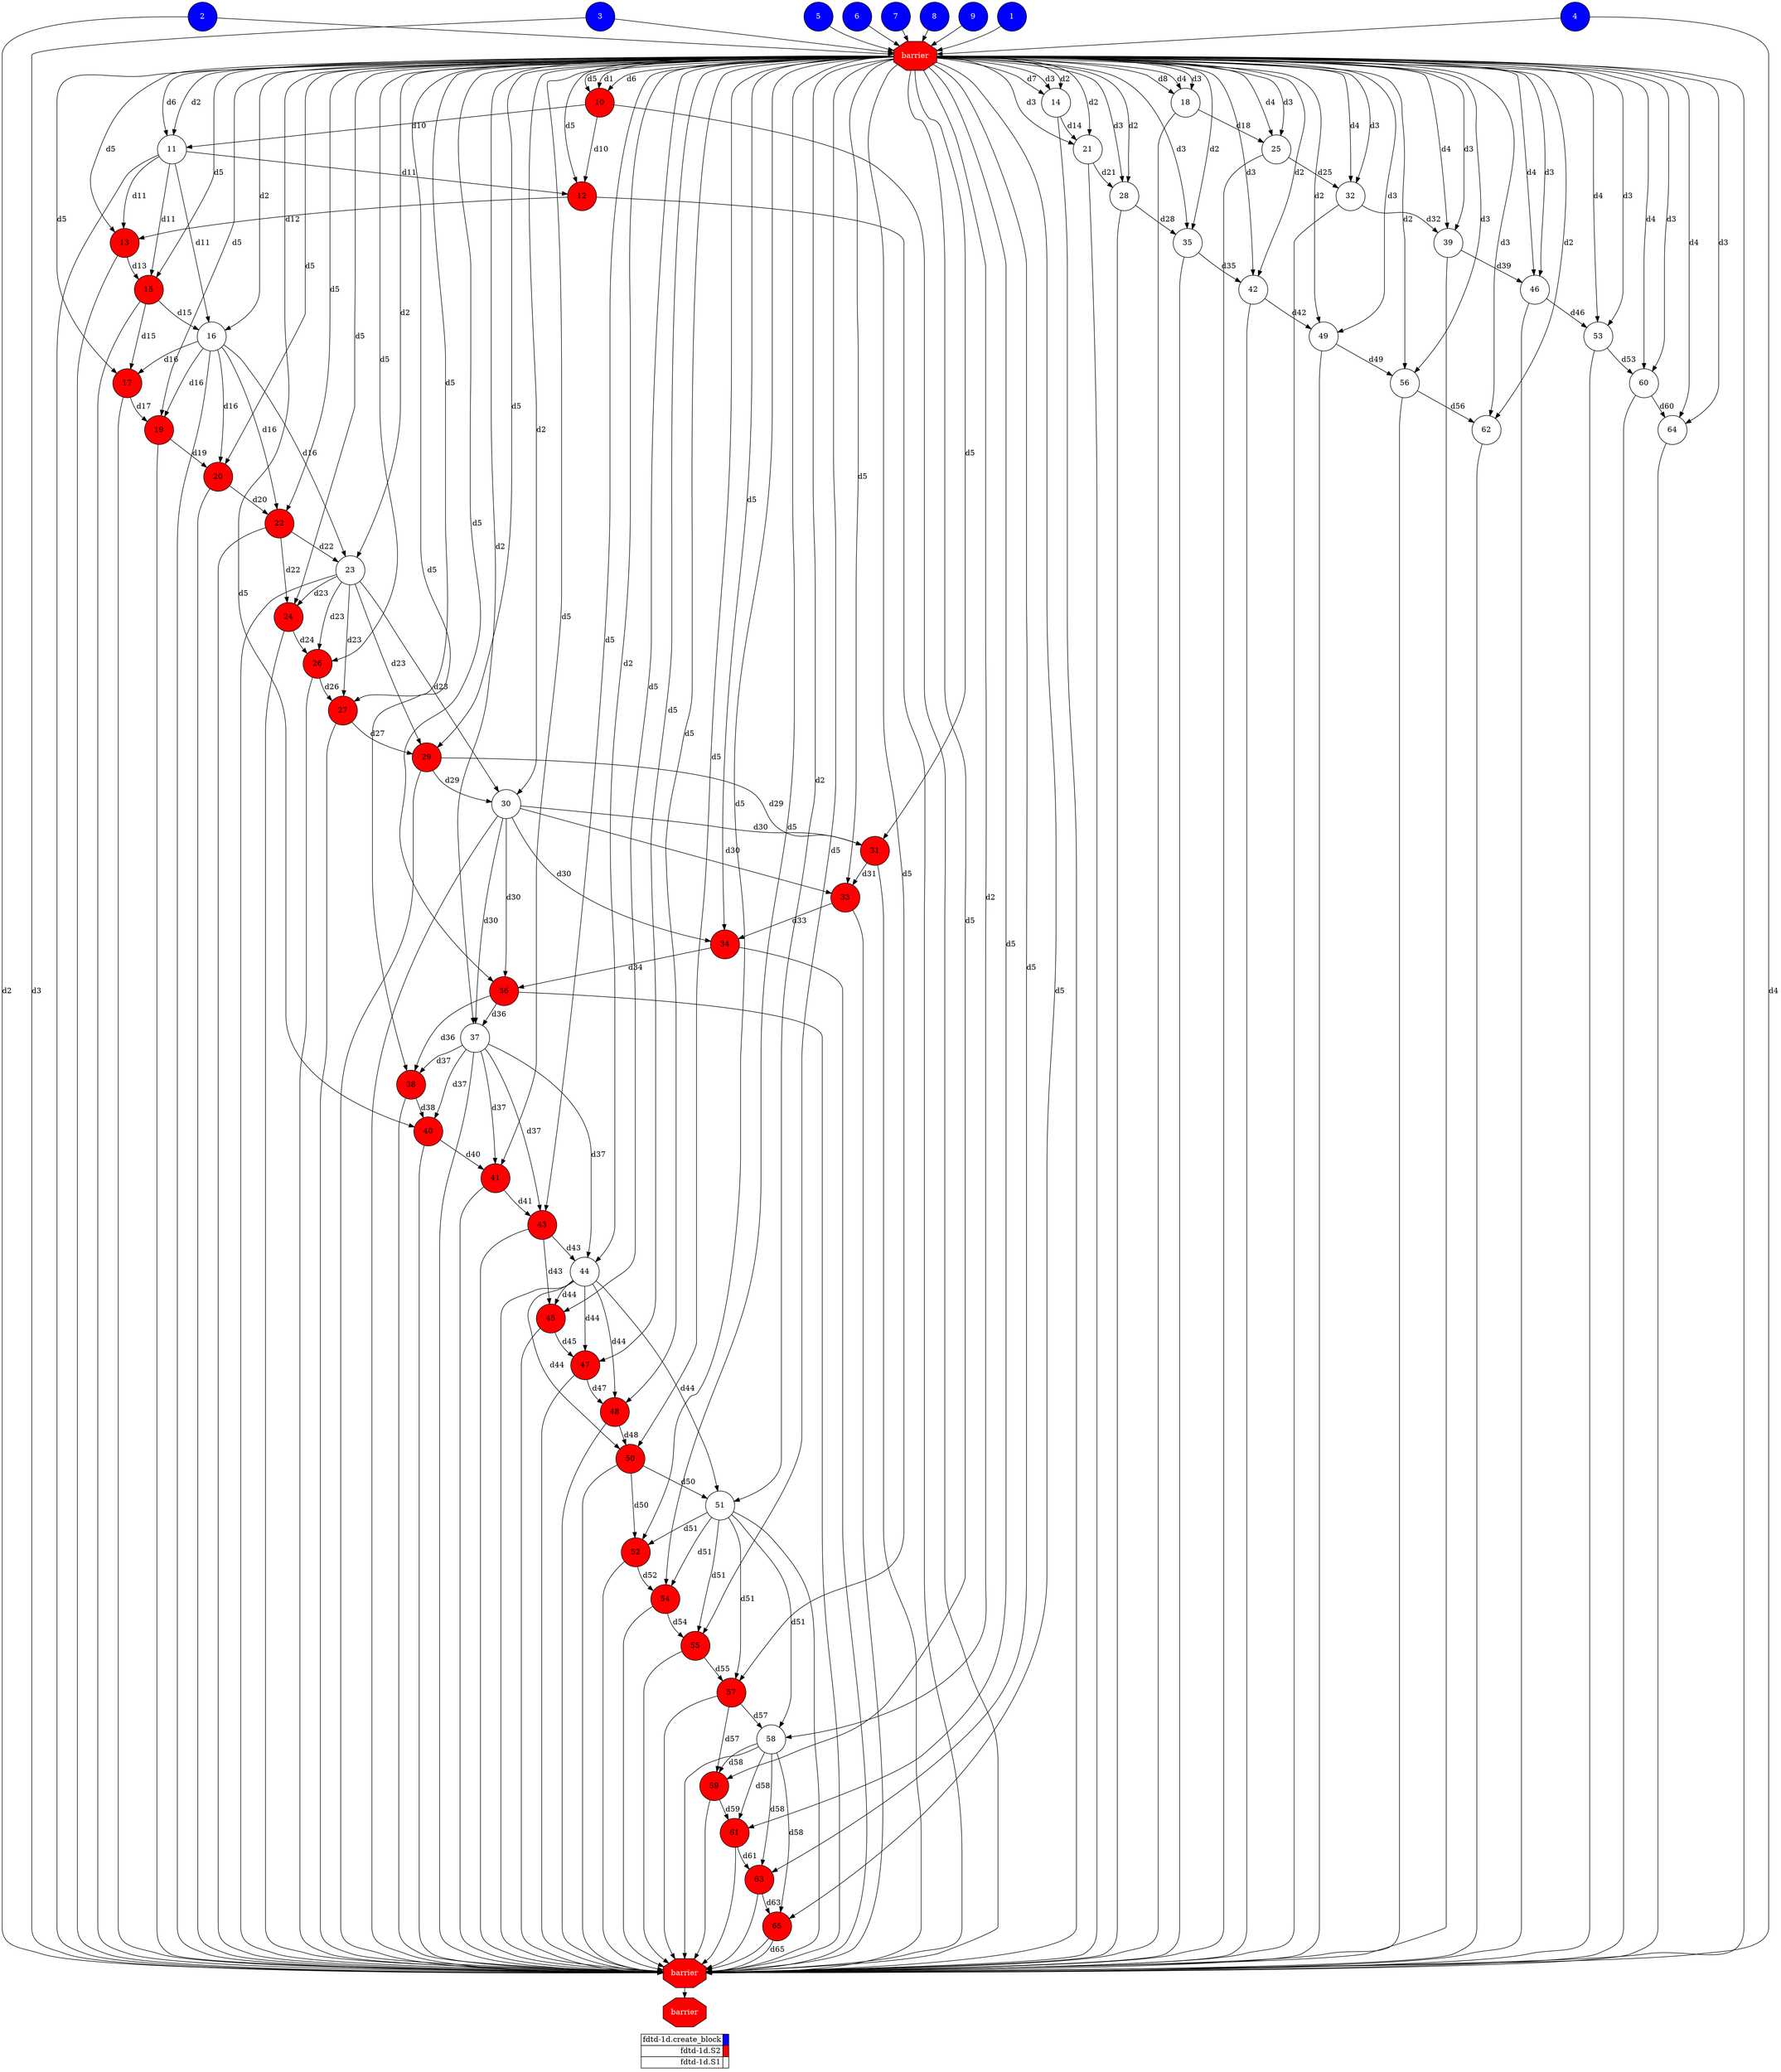digraph {
  rankdir=TB;
  labeljust="l";
  subgraph dependence_graph {
    ranksep=0.20;
    node[height=0.75];

1[shape=circle, style=filled fillcolor="#0000ff" fontcolor="#ffffff"];
2[shape=circle, style=filled fillcolor="#0000ff" fontcolor="#ffffff"];
3[shape=circle, style=filled fillcolor="#0000ff" fontcolor="#ffffff"];
4[shape=circle, style=filled fillcolor="#0000ff" fontcolor="#ffffff"];
5[shape=circle, style=filled fillcolor="#0000ff" fontcolor="#ffffff"];
6[shape=circle, style=filled fillcolor="#0000ff" fontcolor="#ffffff"];
7[shape=circle, style=filled fillcolor="#0000ff" fontcolor="#ffffff"];
8[shape=circle, style=filled fillcolor="#0000ff" fontcolor="#ffffff"];
9[shape=circle, style=filled fillcolor="#0000ff" fontcolor="#ffffff"];
Synchro1[label="barrier", shape=octagon, style=filled fillcolor="#ff0000" fontcolor="#FFFFFF"];
7 -> Synchro1;
3 -> Synchro1;
1 -> Synchro1;
4 -> Synchro1;
2 -> Synchro1;
6 -> Synchro1;
5 -> Synchro1;
8 -> Synchro1;
9 -> Synchro1;
10[shape=circle, style=filled fillcolor="#ff0000" fontcolor="#000000"];
Synchro1 -> 10[ label="d1" ];
Synchro1 -> 10[ label="d6" ];
Synchro1 -> 10[ label="d5" ];
11[shape=circle, style=filled fillcolor="#ffffff" fontcolor="#000000"];
Synchro1 -> 11[ label="d6" ];
Synchro1 -> 11[ label="d2" ];
10 -> 11[ label="d10" ];
12[shape=circle, style=filled fillcolor="#ff0000" fontcolor="#000000"];
10 -> 12[ label="d10" ];
11 -> 12[ label="d11" ];
Synchro1 -> 12[ label="d5" ];
13[shape=circle, style=filled fillcolor="#ff0000" fontcolor="#000000"];
12 -> 13[ label="d12" ];
11 -> 13[ label="d11" ];
Synchro1 -> 13[ label="d5" ];
14[shape=circle, style=filled fillcolor="#ffffff" fontcolor="#000000"];
Synchro1 -> 14[ label="d7" ];
Synchro1 -> 14[ label="d3" ];
Synchro1 -> 14[ label="d2" ];
15[shape=circle, style=filled fillcolor="#ff0000" fontcolor="#000000"];
13 -> 15[ label="d13" ];
11 -> 15[ label="d11" ];
Synchro1 -> 15[ label="d5" ];
16[shape=circle, style=filled fillcolor="#ffffff" fontcolor="#000000"];
11 -> 16[ label="d11" ];
Synchro1 -> 16[ label="d2" ];
15 -> 16[ label="d15" ];
17[shape=circle, style=filled fillcolor="#ff0000" fontcolor="#000000"];
15 -> 17[ label="d15" ];
16 -> 17[ label="d16" ];
Synchro1 -> 17[ label="d5" ];
18[shape=circle, style=filled fillcolor="#ffffff" fontcolor="#000000"];
Synchro1 -> 18[ label="d8" ];
Synchro1 -> 18[ label="d4" ];
Synchro1 -> 18[ label="d3" ];
19[shape=circle, style=filled fillcolor="#ff0000" fontcolor="#000000"];
17 -> 19[ label="d17" ];
16 -> 19[ label="d16" ];
Synchro1 -> 19[ label="d5" ];
20[shape=circle, style=filled fillcolor="#ff0000" fontcolor="#000000"];
19 -> 20[ label="d19" ];
16 -> 20[ label="d16" ];
Synchro1 -> 20[ label="d5" ];
21[shape=circle, style=filled fillcolor="#ffffff" fontcolor="#000000"];
14 -> 21[ label="d14" ];
Synchro1 -> 21[ label="d3" ];
Synchro1 -> 21[ label="d2" ];
22[shape=circle, style=filled fillcolor="#ff0000" fontcolor="#000000"];
20 -> 22[ label="d20" ];
16 -> 22[ label="d16" ];
Synchro1 -> 22[ label="d5" ];
23[shape=circle, style=filled fillcolor="#ffffff" fontcolor="#000000"];
16 -> 23[ label="d16" ];
Synchro1 -> 23[ label="d2" ];
22 -> 23[ label="d22" ];
24[shape=circle, style=filled fillcolor="#ff0000" fontcolor="#000000"];
22 -> 24[ label="d22" ];
23 -> 24[ label="d23" ];
Synchro1 -> 24[ label="d5" ];
25[shape=circle, style=filled fillcolor="#ffffff" fontcolor="#000000"];
18 -> 25[ label="d18" ];
Synchro1 -> 25[ label="d4" ];
Synchro1 -> 25[ label="d3" ];
26[shape=circle, style=filled fillcolor="#ff0000" fontcolor="#000000"];
24 -> 26[ label="d24" ];
23 -> 26[ label="d23" ];
Synchro1 -> 26[ label="d5" ];
27[shape=circle, style=filled fillcolor="#ff0000" fontcolor="#000000"];
26 -> 27[ label="d26" ];
23 -> 27[ label="d23" ];
Synchro1 -> 27[ label="d5" ];
28[shape=circle, style=filled fillcolor="#ffffff" fontcolor="#000000"];
21 -> 28[ label="d21" ];
Synchro1 -> 28[ label="d3" ];
Synchro1 -> 28[ label="d2" ];
29[shape=circle, style=filled fillcolor="#ff0000" fontcolor="#000000"];
27 -> 29[ label="d27" ];
23 -> 29[ label="d23" ];
Synchro1 -> 29[ label="d5" ];
30[shape=circle, style=filled fillcolor="#ffffff" fontcolor="#000000"];
23 -> 30[ label="d23" ];
Synchro1 -> 30[ label="d2" ];
29 -> 30[ label="d29" ];
31[shape=circle, style=filled fillcolor="#ff0000" fontcolor="#000000"];
29 -> 31[ label="d29" ];
30 -> 31[ label="d30" ];
Synchro1 -> 31[ label="d5" ];
32[shape=circle, style=filled fillcolor="#ffffff" fontcolor="#000000"];
25 -> 32[ label="d25" ];
Synchro1 -> 32[ label="d4" ];
Synchro1 -> 32[ label="d3" ];
33[shape=circle, style=filled fillcolor="#ff0000" fontcolor="#000000"];
31 -> 33[ label="d31" ];
30 -> 33[ label="d30" ];
Synchro1 -> 33[ label="d5" ];
34[shape=circle, style=filled fillcolor="#ff0000" fontcolor="#000000"];
33 -> 34[ label="d33" ];
30 -> 34[ label="d30" ];
Synchro1 -> 34[ label="d5" ];
35[shape=circle, style=filled fillcolor="#ffffff" fontcolor="#000000"];
28 -> 35[ label="d28" ];
Synchro1 -> 35[ label="d3" ];
Synchro1 -> 35[ label="d2" ];
36[shape=circle, style=filled fillcolor="#ff0000" fontcolor="#000000"];
34 -> 36[ label="d34" ];
30 -> 36[ label="d30" ];
Synchro1 -> 36[ label="d5" ];
37[shape=circle, style=filled fillcolor="#ffffff" fontcolor="#000000"];
30 -> 37[ label="d30" ];
Synchro1 -> 37[ label="d2" ];
36 -> 37[ label="d36" ];
38[shape=circle, style=filled fillcolor="#ff0000" fontcolor="#000000"];
36 -> 38[ label="d36" ];
37 -> 38[ label="d37" ];
Synchro1 -> 38[ label="d5" ];
39[shape=circle, style=filled fillcolor="#ffffff" fontcolor="#000000"];
32 -> 39[ label="d32" ];
Synchro1 -> 39[ label="d4" ];
Synchro1 -> 39[ label="d3" ];
40[shape=circle, style=filled fillcolor="#ff0000" fontcolor="#000000"];
38 -> 40[ label="d38" ];
37 -> 40[ label="d37" ];
Synchro1 -> 40[ label="d5" ];
41[shape=circle, style=filled fillcolor="#ff0000" fontcolor="#000000"];
40 -> 41[ label="d40" ];
37 -> 41[ label="d37" ];
Synchro1 -> 41[ label="d5" ];
42[shape=circle, style=filled fillcolor="#ffffff" fontcolor="#000000"];
35 -> 42[ label="d35" ];
Synchro1 -> 42[ label="d3" ];
Synchro1 -> 42[ label="d2" ];
43[shape=circle, style=filled fillcolor="#ff0000" fontcolor="#000000"];
41 -> 43[ label="d41" ];
37 -> 43[ label="d37" ];
Synchro1 -> 43[ label="d5" ];
44[shape=circle, style=filled fillcolor="#ffffff" fontcolor="#000000"];
37 -> 44[ label="d37" ];
Synchro1 -> 44[ label="d2" ];
43 -> 44[ label="d43" ];
45[shape=circle, style=filled fillcolor="#ff0000" fontcolor="#000000"];
43 -> 45[ label="d43" ];
44 -> 45[ label="d44" ];
Synchro1 -> 45[ label="d5" ];
46[shape=circle, style=filled fillcolor="#ffffff" fontcolor="#000000"];
39 -> 46[ label="d39" ];
Synchro1 -> 46[ label="d4" ];
Synchro1 -> 46[ label="d3" ];
47[shape=circle, style=filled fillcolor="#ff0000" fontcolor="#000000"];
45 -> 47[ label="d45" ];
44 -> 47[ label="d44" ];
Synchro1 -> 47[ label="d5" ];
48[shape=circle, style=filled fillcolor="#ff0000" fontcolor="#000000"];
47 -> 48[ label="d47" ];
44 -> 48[ label="d44" ];
Synchro1 -> 48[ label="d5" ];
49[shape=circle, style=filled fillcolor="#ffffff" fontcolor="#000000"];
42 -> 49[ label="d42" ];
Synchro1 -> 49[ label="d3" ];
Synchro1 -> 49[ label="d2" ];
50[shape=circle, style=filled fillcolor="#ff0000" fontcolor="#000000"];
48 -> 50[ label="d48" ];
44 -> 50[ label="d44" ];
Synchro1 -> 50[ label="d5" ];
51[shape=circle, style=filled fillcolor="#ffffff" fontcolor="#000000"];
44 -> 51[ label="d44" ];
Synchro1 -> 51[ label="d2" ];
50 -> 51[ label="d50" ];
52[shape=circle, style=filled fillcolor="#ff0000" fontcolor="#000000"];
50 -> 52[ label="d50" ];
51 -> 52[ label="d51" ];
Synchro1 -> 52[ label="d5" ];
53[shape=circle, style=filled fillcolor="#ffffff" fontcolor="#000000"];
46 -> 53[ label="d46" ];
Synchro1 -> 53[ label="d4" ];
Synchro1 -> 53[ label="d3" ];
54[shape=circle, style=filled fillcolor="#ff0000" fontcolor="#000000"];
52 -> 54[ label="d52" ];
51 -> 54[ label="d51" ];
Synchro1 -> 54[ label="d5" ];
55[shape=circle, style=filled fillcolor="#ff0000" fontcolor="#000000"];
54 -> 55[ label="d54" ];
51 -> 55[ label="d51" ];
Synchro1 -> 55[ label="d5" ];
56[shape=circle, style=filled fillcolor="#ffffff" fontcolor="#000000"];
49 -> 56[ label="d49" ];
Synchro1 -> 56[ label="d3" ];
Synchro1 -> 56[ label="d2" ];
57[shape=circle, style=filled fillcolor="#ff0000" fontcolor="#000000"];
55 -> 57[ label="d55" ];
51 -> 57[ label="d51" ];
Synchro1 -> 57[ label="d5" ];
58[shape=circle, style=filled fillcolor="#ffffff" fontcolor="#000000"];
51 -> 58[ label="d51" ];
Synchro1 -> 58[ label="d2" ];
57 -> 58[ label="d57" ];
59[shape=circle, style=filled fillcolor="#ff0000" fontcolor="#000000"];
57 -> 59[ label="d57" ];
58 -> 59[ label="d58" ];
Synchro1 -> 59[ label="d5" ];
60[shape=circle, style=filled fillcolor="#ffffff" fontcolor="#000000"];
53 -> 60[ label="d53" ];
Synchro1 -> 60[ label="d4" ];
Synchro1 -> 60[ label="d3" ];
61[shape=circle, style=filled fillcolor="#ff0000" fontcolor="#000000"];
59 -> 61[ label="d59" ];
58 -> 61[ label="d58" ];
Synchro1 -> 61[ label="d5" ];
62[shape=circle, style=filled fillcolor="#ffffff" fontcolor="#000000"];
56 -> 62[ label="d56" ];
Synchro1 -> 62[ label="d3" ];
Synchro1 -> 62[ label="d2" ];
63[shape=circle, style=filled fillcolor="#ff0000" fontcolor="#000000"];
61 -> 63[ label="d61" ];
58 -> 63[ label="d58" ];
Synchro1 -> 63[ label="d5" ];
64[shape=circle, style=filled fillcolor="#ffffff" fontcolor="#000000"];
60 -> 64[ label="d60" ];
Synchro1 -> 64[ label="d4" ];
Synchro1 -> 64[ label="d3" ];
65[shape=circle, style=filled fillcolor="#ff0000" fontcolor="#000000"];
63 -> 65[ label="d63" ];
58 -> 65[ label="d58" ];
Synchro1 -> 65[ label="d5" ];
Synchro2[label="barrier", shape=octagon, style=filled fillcolor="#ff0000" fontcolor="#FFFFFF"];
Synchro1 -> Synchro2;
37 -> Synchro2;
40 -> Synchro2;
44 -> Synchro2;
62 -> Synchro2;
57 -> Synchro2;
33 -> Synchro2;
50 -> Synchro2;
36 -> Synchro2;
27 -> Synchro2;
65 -> Synchro2;
21 -> Synchro2;
46 -> Synchro2;
39 -> Synchro2;
45 -> Synchro2;
56 -> Synchro2;
49 -> Synchro2;
58 -> Synchro2;
18 -> Synchro2;
22 -> Synchro2;
60 -> Synchro2;
28 -> Synchro2;
23 -> Synchro2;
15 -> Synchro2;
41 -> Synchro2;
19 -> Synchro2;
55 -> Synchro2;
14 -> Synchro2;
38 -> Synchro2;
25 -> Synchro2;
30 -> Synchro2;
20 -> Synchro2;
26 -> Synchro2;
64 -> Synchro2;
63 -> Synchro2;
48 -> Synchro2;
16 -> Synchro2;
11 -> Synchro2;
34 -> Synchro2;
47 -> Synchro2;
42 -> Synchro2;
24 -> Synchro2;
31 -> Synchro2;
35 -> Synchro2;
12 -> Synchro2;
17 -> Synchro2;
51 -> Synchro2;
53 -> Synchro2;
59 -> Synchro2;
32 -> Synchro2;
43 -> Synchro2;
61 -> Synchro2;
10 -> Synchro2;
29 -> Synchro2;
52 -> Synchro2;
13 -> Synchro2;
54 -> Synchro2;
65 -> Synchro2[ label="d65" ];
2 -> Synchro2[ label="d2" ];
3 -> Synchro2[ label="d3" ];
4 -> Synchro2[ label="d4" ];
Synchro3[label="barrier", shape=octagon, style=filled fillcolor="#ff0000" fontcolor="#FFFFFF"];
Synchro2 -> Synchro3;  }
  subgraph legend {
    rank=sink;
    node [shape=plaintext, height=0.75];
    ranksep=0.20;
    label = "Legend";
    key [label=<
      <table border="0" cellpadding="2" cellspacing="0" cellborder="1">
<tr>
<td align="right">fdtd-1d.create_block</td>
<td bgcolor="#0000ff">&nbsp;</td>
</tr>
<tr>
<td align="right">fdtd-1d.S2</td>
<td bgcolor="#ff0000">&nbsp;</td>
</tr>
<tr>
<td align="right">fdtd-1d.S1</td>
<td bgcolor="#ffffff">&nbsp;</td>
</tr>
      </table>
    >]
  }
}
